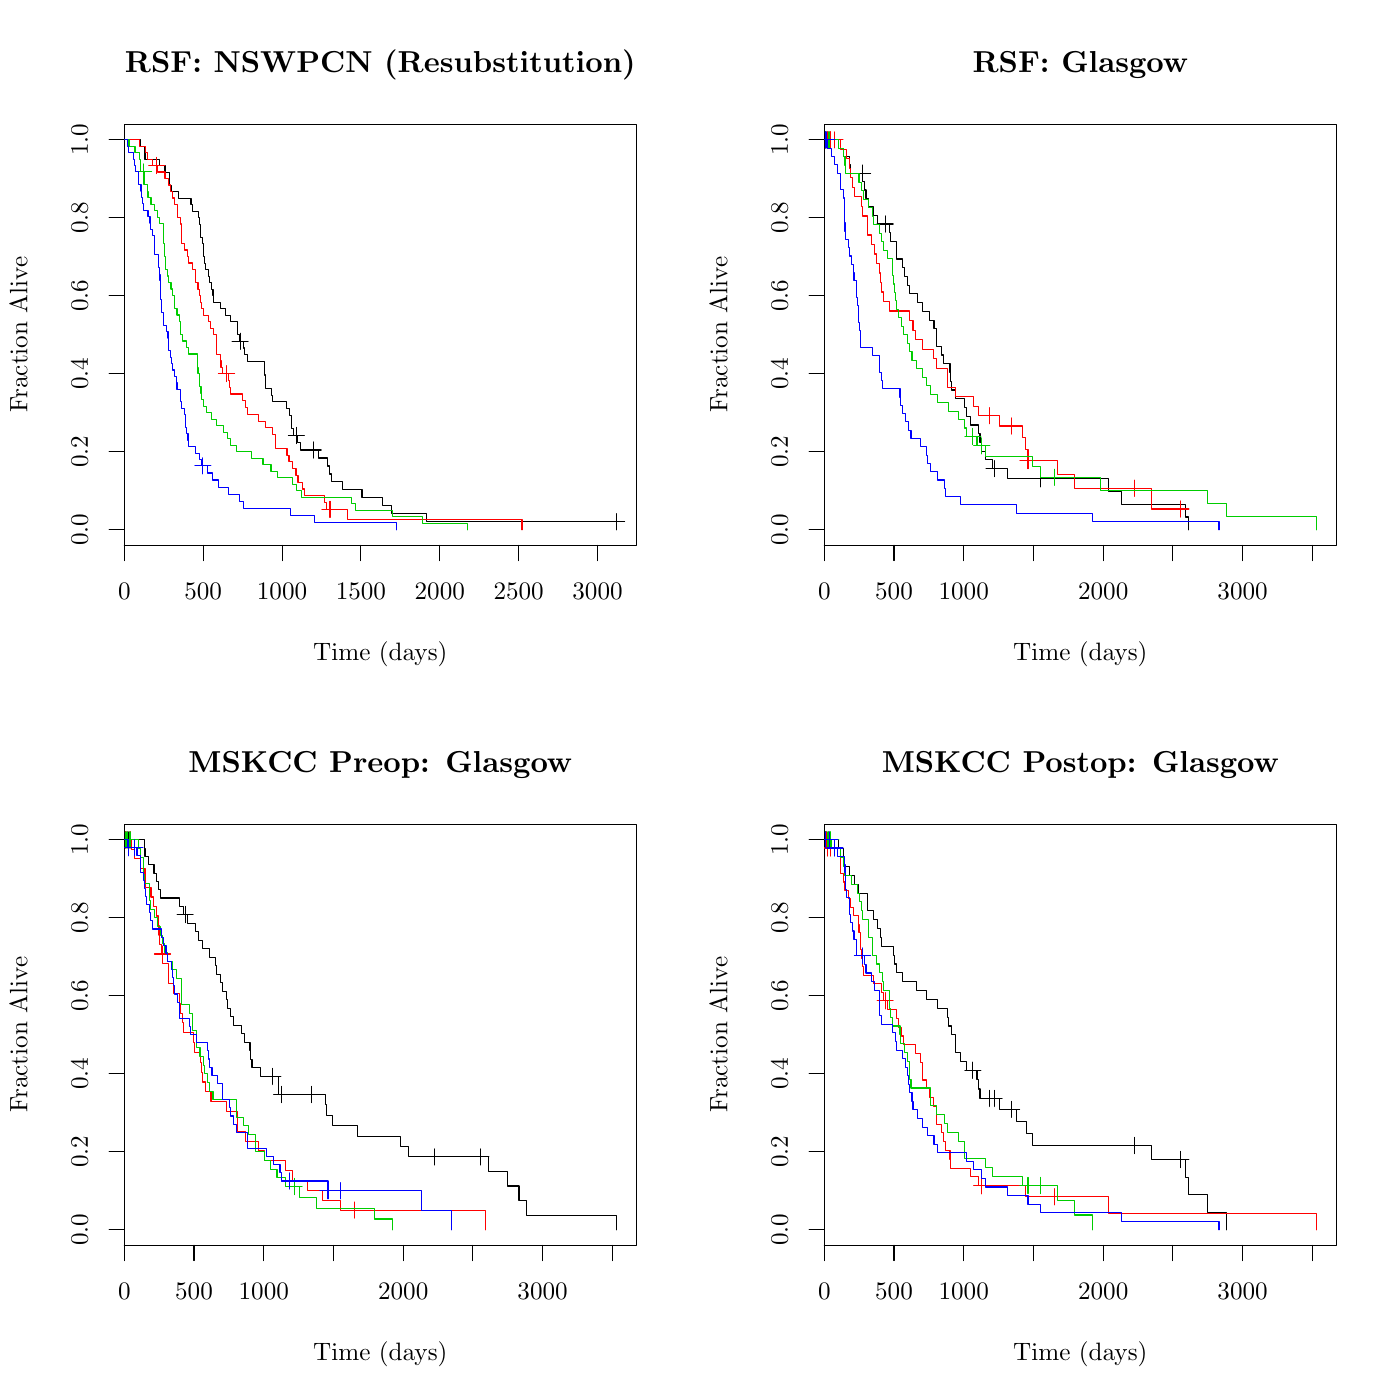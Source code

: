 % Created by tikzDevice version 0.8.1 on 2015-01-26 21:28:48
% !TEX encoding = UTF-8 Unicode
\documentclass[11pt]{memoir}
\nonstopmode

\usepackage{tikz}

\usepackage[active,tightpage,psfixbb]{preview}

\PreviewEnvironment{pgfpicture}

\setlength\PreviewBorder{0pt}

\usepackage{amsmath}
\newcommand{\SweaveOpts}[1]{}  % do not interfere with LaTeX
\newcommand{\SweaveInput}[1]{} % because they are not real TeX commands
\newcommand{\Sexpr}[1]{}       % will only be parsed by R


\usepackage{geometry}
\usepackage{amsmath}
\usepackage{lscape}
\geometry{verbose,tmargin=2.5cm,bmargin=2.5cm,lmargin=2.5cm,rmargin=2.5cm}


\begin{document}

\begin{tikzpicture}[x=1pt,y=1pt]
\definecolor{fillColor}{RGB}{255,255,255}
\path[use as bounding box,fill=fillColor,fill opacity=0.00] (0,0) rectangle (505.89,505.89);
\begin{scope}
\path[clip] (  0.00,  0.00) rectangle (505.89,505.89);
\definecolor{drawColor}{RGB}{0,0,0}

\path[draw=drawColor,line width= 0.4pt,line join=round,line cap=round] ( 44.92,308.82) -- (215.92,308.82);

\path[draw=drawColor,line width= 0.4pt,line join=round,line cap=round] ( 44.92,308.82) -- ( 44.92,303.34);

\path[draw=drawColor,line width= 0.4pt,line join=round,line cap=round] ( 73.42,308.82) -- ( 73.42,303.34);

\path[draw=drawColor,line width= 0.4pt,line join=round,line cap=round] (101.92,308.82) -- (101.92,303.34);

\path[draw=drawColor,line width= 0.4pt,line join=round,line cap=round] (130.42,308.82) -- (130.42,303.34);

\path[draw=drawColor,line width= 0.4pt,line join=round,line cap=round] (158.92,308.82) -- (158.92,303.34);

\path[draw=drawColor,line width= 0.4pt,line join=round,line cap=round] (187.42,308.82) -- (187.42,303.34);

\path[draw=drawColor,line width= 0.4pt,line join=round,line cap=round] (215.92,308.82) -- (215.92,303.34);

\node[text=drawColor,anchor=base,inner sep=0pt, outer sep=0pt, scale=  0.83] at ( 44.92,289.10) {0};

\node[text=drawColor,anchor=base,inner sep=0pt, outer sep=0pt, scale=  0.83] at ( 73.42,289.10) {500};

\node[text=drawColor,anchor=base,inner sep=0pt, outer sep=0pt, scale=  0.83] at (101.92,289.10) {1000};

\node[text=drawColor,anchor=base,inner sep=0pt, outer sep=0pt, scale=  0.83] at (130.42,289.10) {1500};

\node[text=drawColor,anchor=base,inner sep=0pt, outer sep=0pt, scale=  0.83] at (158.92,289.10) {2000};

\node[text=drawColor,anchor=base,inner sep=0pt, outer sep=0pt, scale=  0.83] at (187.42,289.10) {2500};

\node[text=drawColor,anchor=base,inner sep=0pt, outer sep=0pt, scale=  0.83] at (215.92,289.10) {3000};

\path[draw=drawColor,line width= 0.4pt,line join=round,line cap=round] ( 44.92,314.46) -- ( 44.92,455.34);

\path[draw=drawColor,line width= 0.4pt,line join=round,line cap=round] ( 44.92,314.46) -- ( 39.44,314.46);

\path[draw=drawColor,line width= 0.4pt,line join=round,line cap=round] ( 44.92,342.63) -- ( 39.44,342.63);

\path[draw=drawColor,line width= 0.4pt,line join=round,line cap=round] ( 44.92,370.81) -- ( 39.44,370.81);

\path[draw=drawColor,line width= 0.4pt,line join=round,line cap=round] ( 44.92,398.98) -- ( 39.44,398.98);

\path[draw=drawColor,line width= 0.4pt,line join=round,line cap=round] ( 44.92,427.16) -- ( 39.44,427.16);

\path[draw=drawColor,line width= 0.4pt,line join=round,line cap=round] ( 44.92,455.34) -- ( 39.44,455.34);

\node[text=drawColor,rotate= 90.00,anchor=base,inner sep=0pt, outer sep=0pt, scale=  0.83] at ( 31.77,314.46) {0.0};

\node[text=drawColor,rotate= 90.00,anchor=base,inner sep=0pt, outer sep=0pt, scale=  0.83] at ( 31.77,342.63) {0.2};

\node[text=drawColor,rotate= 90.00,anchor=base,inner sep=0pt, outer sep=0pt, scale=  0.83] at ( 31.77,370.81) {0.4};

\node[text=drawColor,rotate= 90.00,anchor=base,inner sep=0pt, outer sep=0pt, scale=  0.83] at ( 31.77,398.98) {0.6};

\node[text=drawColor,rotate= 90.00,anchor=base,inner sep=0pt, outer sep=0pt, scale=  0.83] at ( 31.77,427.16) {0.8};

\node[text=drawColor,rotate= 90.00,anchor=base,inner sep=0pt, outer sep=0pt, scale=  0.83] at ( 31.77,455.34) {1.0};

\path[draw=drawColor,line width= 0.4pt,line join=round,line cap=round] ( 44.92,308.82) --
	(229.94,308.82) --
	(229.94,460.97) --
	( 44.92,460.97) --
	( 44.92,308.82);
\end{scope}
\begin{scope}
\path[clip] (  0.00,252.94) rectangle (252.94,505.89);
\definecolor{drawColor}{RGB}{0,0,0}

\node[text=drawColor,anchor=base,inner sep=0pt, outer sep=0pt, scale=  1.00] at (137.43,479.67) {\bfseries RSF: NSWPCN (Resubstitution)};

\node[text=drawColor,anchor=base,inner sep=0pt, outer sep=0pt, scale=  0.83] at (137.43,267.19) {Time (days)};

\node[text=drawColor,rotate= 90.00,anchor=base,inner sep=0pt, outer sep=0pt, scale=  0.83] at (  9.86,384.90) {Fraction Alive};
\end{scope}
\begin{scope}
\path[clip] ( 44.92,308.82) rectangle (229.94,460.97);
\definecolor{drawColor}{RGB}{0,0,0}

\path[draw=drawColor,line width= 0.4pt,line join=round,line cap=round] ( 44.92,455.34) --
	( 50.79,455.34) --
	( 50.79,452.99) --
	( 52.22,452.99) --
	( 52.22,450.64) --
	( 52.39,450.64) --
	( 52.39,448.29) --
	( 57.52,448.29) --
	( 57.52,445.94) --
	( 59.63,445.94) --
	( 59.63,443.60) --
	( 61.17,443.60) --
	( 61.17,441.25) --
	( 61.22,441.25) --
	( 61.22,438.90) --
	( 62.13,438.90) --
	( 62.13,436.55) --
	( 64.59,436.55) --
	( 64.59,434.20) --
	( 69.03,434.20) --
	( 69.03,431.86) --
	( 69.72,431.86) --
	( 69.72,429.51) --
	( 71.65,429.51) --
	( 71.65,427.16) --
	( 72.17,427.16) --
	( 72.17,424.81) --
	( 72.34,424.81) --
	( 72.34,422.46) --
	( 72.57,422.46) --
	( 72.57,420.12) --
	( 73.14,420.12) --
	( 73.14,417.77) --
	( 73.48,417.77) --
	( 73.48,415.42) --
	( 73.59,415.42) --
	( 73.59,413.07) --
	( 73.76,413.07) --
	( 73.76,410.72) --
	( 74.22,410.72) --
	( 74.22,408.38) --
	( 75.30,408.38) --
	( 75.30,406.03) --
	( 75.81,406.03) --
	( 75.81,403.68) --
	( 76.44,403.68) --
	( 76.44,401.33) --
	( 76.95,401.33) --
	( 76.95,398.98) --
	( 77.01,398.98) --
	( 77.01,396.64) --
	( 79.63,396.64) --
	( 79.63,394.29) --
	( 81.57,394.29) --
	( 81.57,391.94) --
	( 83.17,391.94) --
	( 83.17,389.59) --
	( 85.85,389.59) --
	( 85.85,387.24) --
	( 85.90,387.24) --
	( 85.90,384.90) --
	( 86.59,384.90) --
	( 86.59,382.55) --
	( 87.96,382.55) --
	( 87.96,380.12) --
	( 88.41,380.12) --
	( 88.41,377.68) --
	( 89.32,377.68) --
	( 89.32,375.25) --
	( 95.54,375.25) --
	( 95.54,372.82) --
	( 95.71,372.82) --
	( 95.71,370.39) --
	( 95.88,370.39) --
	( 95.88,367.96) --
	( 95.99,367.96) --
	( 95.99,365.52) --
	( 98.10,365.52) --
	( 98.10,363.09) --
	( 98.44,363.09) --
	( 98.44,360.66) --
	(103.63,360.66) --
	(103.63,358.23) --
	(104.77,358.23) --
	(104.77,355.80) --
	(105.40,355.80) --
	(105.40,350.93) --
	(106.03,350.93) --
	(106.03,348.50) --
	(107.39,348.50) --
	(107.39,345.88) --
	(108.59,345.88) --
	(108.59,343.26) --
	(115.09,343.26) --
	(115.09,340.38) --
	(118.22,340.38) --
	(118.22,337.50) --
	(119.14,337.50) --
	(119.14,334.62) --
	(119.82,334.62) --
	(119.82,331.74) --
	(123.92,331.74) --
	(123.92,328.86) --
	(130.82,328.86) --
	(130.82,325.98) --
	(138.23,325.98) --
	(138.23,323.10) --
	(141.31,323.10) --
	(141.31,320.22) --
	(154.08,320.22) --
	(154.08,317.34) --
	(222.82,317.34) --
	(222.82,317.34);

\path[draw=drawColor,line width= 0.4pt,line join=round,line cap=round] ( 83.85,382.55) -- ( 89.66,382.55);

\path[draw=drawColor,line width= 0.4pt,line join=round,line cap=round] ( 86.76,379.64) -- ( 86.76,385.45);

\path[draw=drawColor,line width= 0.4pt,line join=round,line cap=round] (104.20,348.50) -- (110.01,348.50);

\path[draw=drawColor,line width= 0.4pt,line join=round,line cap=round] (107.11,345.60) -- (107.11,351.41);

\path[draw=drawColor,line width= 0.4pt,line join=round,line cap=round] (110.25,343.26) -- (116.06,343.26);

\path[draw=drawColor,line width= 0.4pt,line join=round,line cap=round] (113.15,340.36) -- (113.15,346.17);

\path[draw=drawColor,line width= 0.4pt,line join=round,line cap=round] (219.92,317.34) -- (225.73,317.34);

\path[draw=drawColor,line width= 0.4pt,line join=round,line cap=round] (222.82,314.43) -- (222.82,320.24);
\definecolor{drawColor}{RGB}{255,0,0}

\path[draw=drawColor,line width= 0.4pt,line join=round,line cap=round] ( 44.92,455.34) --
	( 50.45,455.34) --
	( 50.45,453.03) --
	( 52.73,453.03) --
	( 52.73,450.72) --
	( 53.36,450.72) --
	( 53.36,448.41) --
	( 55.01,448.41) --
	( 55.01,446.10) --
	( 56.78,446.10) --
	( 56.78,443.75) --
	( 59.63,443.75) --
	( 59.63,441.40) --
	( 60.88,441.40) --
	( 60.88,439.05) --
	( 61.56,439.05) --
	( 61.56,436.69) --
	( 62.19,436.69) --
	( 62.19,434.34) --
	( 63.05,434.34) --
	( 63.05,431.99) --
	( 64.07,431.99) --
	( 64.07,429.64) --
	( 64.13,429.64) --
	( 64.13,427.29) --
	( 65.38,427.29) --
	( 65.38,424.94) --
	( 65.61,424.94) --
	( 65.61,420.24) --
	( 65.67,420.24) --
	( 65.67,417.89) --
	( 66.52,417.89) --
	( 66.52,415.54) --
	( 67.66,415.54) --
	( 67.66,413.19) --
	( 68.06,413.19) --
	( 68.06,410.84) --
	( 69.60,410.84) --
	( 69.60,408.49) --
	( 70.68,408.49) --
	( 70.68,406.13) --
	( 70.74,406.13) --
	( 70.74,403.78) --
	( 71.54,403.78) --
	( 71.54,401.43) --
	( 72.22,401.43) --
	( 72.22,399.08) --
	( 72.57,399.08) --
	( 72.57,396.73) --
	( 72.74,396.73) --
	( 72.74,394.38) --
	( 73.42,394.38) --
	( 73.42,392.03) --
	( 75.47,392.03) --
	( 75.47,389.68) --
	( 76.16,389.68) --
	( 76.16,387.33) --
	( 77.13,387.33) --
	( 77.13,384.98) --
	( 78.15,384.98) --
	( 78.15,382.63) --
	( 78.38,382.63) --
	( 78.38,377.93) --
	( 79.75,377.93) --
	( 79.75,375.58) --
	( 79.86,375.58) --
	( 79.86,373.22) --
	( 80.37,373.22) --
	( 80.37,370.87) --
	( 82.43,370.87) --
	( 82.43,368.42) --
	( 82.94,368.42) --
	( 82.94,365.97) --
	( 83.40,365.97) --
	( 83.40,363.51) --
	( 87.67,363.51) --
	( 87.67,361.06) --
	( 88.70,361.06) --
	( 88.70,358.61) --
	( 89.44,358.61) --
	( 89.44,356.16) --
	( 93.43,356.16) --
	( 93.43,353.70) --
	( 95.82,353.70) --
	( 95.82,351.25) --
	( 98.33,351.25) --
	( 98.33,348.80) --
	( 99.58,348.80) --
	( 99.58,346.34) --
	( 99.70,346.34) --
	( 99.70,343.89) --
	(103.69,343.89) --
	(103.69,341.44) --
	(104.43,341.44) --
	(104.43,338.99) --
	(105.85,338.99) --
	(105.85,336.53) --
	(106.94,336.53) --
	(106.94,334.08) --
	(107.68,334.08) --
	(107.68,331.63) --
	(109.45,331.63) --
	(109.45,329.17) --
	(110.02,329.17) --
	(110.02,326.72) --
	(117.37,326.72) --
	(117.37,324.27) --
	(117.82,324.27) --
	(117.82,321.81) --
	(125.41,321.81) --
	(125.41,318.14) --
	(188.62,318.14) --
	(188.62,314.46);

\path[draw=drawColor,line width= 0.4pt,line join=round,line cap=round] ( 53.76,446.10) -- ( 59.57,446.10);

\path[draw=drawColor,line width= 0.4pt,line join=round,line cap=round] ( 56.66,443.19) -- ( 56.66,449.00);

\path[draw=drawColor,line width= 0.4pt,line join=round,line cap=round] ( 78.95,370.87) -- ( 84.76,370.87);

\path[draw=drawColor,line width= 0.4pt,line join=round,line cap=round] ( 81.86,367.97) -- ( 81.86,373.78);

\path[draw=drawColor,line width= 0.4pt,line join=round,line cap=round] (116.34,321.81) -- (122.15,321.81);

\path[draw=drawColor,line width= 0.4pt,line join=round,line cap=round] (119.25,318.91) -- (119.25,324.72);
\definecolor{drawColor}{RGB}{0,205,0}

\path[draw=drawColor,line width= 0.4pt,line join=round,line cap=round] ( 44.92,455.34) --
	( 46.63,455.34) --
	( 46.63,453.03) --
	( 48.80,453.03) --
	( 48.80,450.72) --
	( 50.39,450.72) --
	( 50.39,448.41) --
	( 50.62,448.41) --
	( 50.62,443.79) --
	( 52.04,443.79) --
	( 52.04,439.08) --
	( 53.30,439.08) --
	( 53.30,436.73) --
	( 53.47,436.73) --
	( 53.47,434.38) --
	( 54.55,434.38) --
	( 54.55,432.03) --
	( 55.81,432.03) --
	( 55.81,429.68) --
	( 56.83,429.68) --
	( 56.83,427.33) --
	( 57.69,427.33) --
	( 57.69,424.98) --
	( 59.00,424.98) --
	( 59.00,422.62) --
	( 59.23,422.62) --
	( 59.23,417.92) --
	( 59.51,417.92) --
	( 59.51,413.22) --
	( 59.68,413.22) --
	( 59.68,410.87) --
	( 59.85,410.87) --
	( 59.85,408.52) --
	( 60.65,408.52) --
	( 60.65,406.16) --
	( 60.88,406.16) --
	( 60.88,403.81) --
	( 61.79,403.81) --
	( 61.79,401.46) --
	( 62.25,401.46) --
	( 62.25,399.11) --
	( 62.93,399.11) --
	( 62.93,396.76) --
	( 63.10,396.76) --
	( 63.10,394.41) --
	( 63.96,394.41) --
	( 63.96,392.05) --
	( 64.76,392.05) --
	( 64.76,389.70) --
	( 65.16,389.70) --
	( 65.16,387.35) --
	( 65.33,387.35) --
	( 65.33,385.00) --
	( 65.84,385.00) --
	( 65.84,382.65) --
	( 67.44,382.65) --
	( 67.44,380.30) --
	( 68.01,380.30) --
	( 68.01,377.95) --
	( 71.31,377.95) --
	( 71.31,375.59) --
	( 71.48,375.59) --
	( 71.48,373.24) --
	( 71.54,373.24) --
	( 71.54,370.89) --
	( 71.94,370.89) --
	( 71.94,368.54) --
	( 72.22,368.54) --
	( 72.22,366.19) --
	( 72.62,366.19) --
	( 72.62,363.84) --
	( 72.74,363.84) --
	( 72.74,361.49) --
	( 73.53,361.49) --
	( 73.53,359.13) --
	( 74.67,359.13) --
	( 74.67,356.78) --
	( 76.27,356.78) --
	( 76.27,354.43) --
	( 78.38,354.43) --
	( 78.38,352.08) --
	( 80.89,352.08) --
	( 80.89,349.73) --
	( 82.20,349.73) --
	( 82.20,347.38) --
	( 83.17,347.38) --
	( 83.17,345.03) --
	( 85.45,345.03) --
	( 85.45,342.67) --
	( 90.75,342.67) --
	( 90.75,340.32) --
	( 95.02,340.32) --
	( 95.02,337.97) --
	( 97.93,337.97) --
	( 97.93,335.62) --
	(100.33,335.62) --
	(100.33,333.27) --
	(105.85,333.27) --
	(105.85,330.92) --
	(107.22,330.92) --
	(107.22,328.56) --
	(108.93,328.56) --
	(108.93,326.21) --
	(127.17,326.21) --
	(127.17,323.86) --
	(128.37,323.86) --
	(128.37,321.51) --
	(141.71,321.51) --
	(141.71,319.16) --
	(152.77,319.16) --
	(152.77,316.81) --
	(169.01,316.81) --
	(169.01,314.46);

\path[draw=drawColor,line width= 0.4pt,line join=round,line cap=round] ( 48.97,443.79) -- ( 54.78,443.79);

\path[draw=drawColor,line width= 0.4pt,line join=round,line cap=round] ( 51.87,440.88) -- ( 51.87,446.69);
\definecolor{drawColor}{RGB}{0,0,255}

\path[draw=drawColor,line width= 0.4pt,line join=round,line cap=round] ( 44.92,455.34) --
	( 46.06,455.34) --
	( 46.06,453.03) --
	( 46.40,453.03) --
	( 46.40,450.72) --
	( 48.40,450.72) --
	( 48.40,448.41) --
	( 48.51,448.41) --
	( 48.51,446.10) --
	( 48.91,446.10) --
	( 48.91,443.79) --
	( 50.05,443.79) --
	( 50.05,441.48) --
	( 50.16,441.48) --
	( 50.16,439.17) --
	( 50.96,439.17) --
	( 50.96,436.86) --
	( 51.13,436.86) --
	( 51.13,434.55) --
	( 51.42,434.55) --
	( 51.42,432.24) --
	( 51.99,432.24) --
	( 51.99,429.93) --
	( 53.47,429.93) --
	( 53.47,427.62) --
	( 54.21,427.62) --
	( 54.21,425.31) --
	( 54.50,425.31) --
	( 54.50,423.00) --
	( 55.12,423.00) --
	( 55.12,420.69) --
	( 55.69,420.69) --
	( 55.69,413.76) --
	( 57.17,413.76) --
	( 57.17,411.45) --
	( 57.35,411.45) --
	( 57.35,409.15) --
	( 57.69,409.15) --
	( 57.69,406.84) --
	( 57.80,406.84) --
	( 57.80,404.53) --
	( 57.86,404.53) --
	( 57.86,402.22) --
	( 58.03,402.22) --
	( 58.03,399.91) --
	( 58.14,399.91) --
	( 58.14,397.60) --
	( 58.49,397.60) --
	( 58.49,392.98) --
	( 59.00,392.98) --
	( 59.00,390.67) --
	( 59.17,390.67) --
	( 59.17,388.36) --
	( 60.31,388.36) --
	( 60.31,386.05) --
	( 60.71,386.05) --
	( 60.71,383.74) --
	( 60.82,383.74) --
	( 60.82,381.43) --
	( 60.88,381.43) --
	( 60.88,379.12) --
	( 61.45,379.12) --
	( 61.45,376.81) --
	( 61.85,376.81) --
	( 61.85,374.50) --
	( 62.48,374.50) --
	( 62.48,372.19) --
	( 62.99,372.19) --
	( 62.99,369.88) --
	( 63.84,369.88) --
	( 63.84,367.57) --
	( 63.96,367.57) --
	( 63.96,365.26) --
	( 65.21,365.26) --
	( 65.21,362.96) --
	( 65.27,362.96) --
	( 65.27,360.65) --
	( 65.61,360.65) --
	( 65.61,358.34) --
	( 66.69,358.34) --
	( 66.69,356.03) --
	( 67.15,356.03) --
	( 67.15,351.41) --
	( 67.49,351.41) --
	( 67.49,349.10) --
	( 67.95,349.10) --
	( 67.95,346.79) --
	( 68.01,346.79) --
	( 68.01,344.48) --
	( 70.51,344.48) --
	( 70.51,342.17) --
	( 72.00,342.17) --
	( 72.00,339.86) --
	( 72.91,339.86) --
	( 72.91,337.55) --
	( 74.90,337.55) --
	( 74.90,334.98) --
	( 76.78,334.98) --
	( 76.78,332.42) --
	( 79.06,332.42) --
	( 79.06,329.85) --
	( 82.54,329.85) --
	( 82.54,327.29) --
	( 86.47,327.29) --
	( 86.47,324.72) --
	( 88.07,324.72) --
	( 88.07,322.15) --
	(104.94,322.15) --
	(104.94,319.59) --
	(113.66,319.59) --
	(113.66,317.02) --
	(143.13,317.02) --
	(143.13,314.46);

\path[draw=drawColor,line width= 0.4pt,line join=round,line cap=round] ( 70.40,337.55) -- ( 76.21,337.55);

\path[draw=drawColor,line width= 0.4pt,line join=round,line cap=round] ( 73.31,334.65) -- ( 73.31,340.46);
\end{scope}
\begin{scope}
\path[clip] (  0.00,  0.00) rectangle (505.89,505.89);
\definecolor{drawColor}{RGB}{0,0,0}

\path[draw=drawColor,line width= 0.4pt,line join=round,line cap=round] (297.86,308.82) -- (474.22,308.82);

\path[draw=drawColor,line width= 0.4pt,line join=round,line cap=round] (297.86,308.82) -- (297.86,303.34);

\path[draw=drawColor,line width= 0.4pt,line join=round,line cap=round] (323.06,308.82) -- (323.06,303.34);

\path[draw=drawColor,line width= 0.4pt,line join=round,line cap=round] (348.25,308.82) -- (348.25,303.34);

\path[draw=drawColor,line width= 0.4pt,line join=round,line cap=round] (373.44,308.82) -- (373.44,303.34);

\path[draw=drawColor,line width= 0.4pt,line join=round,line cap=round] (398.64,308.82) -- (398.64,303.34);

\path[draw=drawColor,line width= 0.4pt,line join=round,line cap=round] (423.83,308.82) -- (423.83,303.34);

\path[draw=drawColor,line width= 0.4pt,line join=round,line cap=round] (449.02,308.82) -- (449.02,303.34);

\path[draw=drawColor,line width= 0.4pt,line join=round,line cap=round] (474.22,308.82) -- (474.22,303.34);

\node[text=drawColor,anchor=base,inner sep=0pt, outer sep=0pt, scale=  0.83] at (297.86,289.10) {0};

\node[text=drawColor,anchor=base,inner sep=0pt, outer sep=0pt, scale=  0.83] at (323.06,289.10) {500};

\node[text=drawColor,anchor=base,inner sep=0pt, outer sep=0pt, scale=  0.83] at (348.25,289.10) {1000};

\node[text=drawColor,anchor=base,inner sep=0pt, outer sep=0pt, scale=  0.83] at (398.64,289.10) {2000};

\node[text=drawColor,anchor=base,inner sep=0pt, outer sep=0pt, scale=  0.83] at (449.02,289.10) {3000};

\path[draw=drawColor,line width= 0.4pt,line join=round,line cap=round] (297.86,314.46) -- (297.86,455.34);

\path[draw=drawColor,line width= 0.4pt,line join=round,line cap=round] (297.86,314.46) -- (292.39,314.46);

\path[draw=drawColor,line width= 0.4pt,line join=round,line cap=round] (297.86,342.63) -- (292.39,342.63);

\path[draw=drawColor,line width= 0.4pt,line join=round,line cap=round] (297.86,370.81) -- (292.39,370.81);

\path[draw=drawColor,line width= 0.4pt,line join=round,line cap=round] (297.86,398.98) -- (292.39,398.98);

\path[draw=drawColor,line width= 0.4pt,line join=round,line cap=round] (297.86,427.16) -- (292.39,427.16);

\path[draw=drawColor,line width= 0.4pt,line join=round,line cap=round] (297.86,455.34) -- (292.39,455.34);

\node[text=drawColor,rotate= 90.00,anchor=base,inner sep=0pt, outer sep=0pt, scale=  0.83] at (284.72,314.46) {0.0};

\node[text=drawColor,rotate= 90.00,anchor=base,inner sep=0pt, outer sep=0pt, scale=  0.83] at (284.72,342.63) {0.2};

\node[text=drawColor,rotate= 90.00,anchor=base,inner sep=0pt, outer sep=0pt, scale=  0.83] at (284.72,370.81) {0.4};

\node[text=drawColor,rotate= 90.00,anchor=base,inner sep=0pt, outer sep=0pt, scale=  0.83] at (284.72,398.98) {0.6};

\node[text=drawColor,rotate= 90.00,anchor=base,inner sep=0pt, outer sep=0pt, scale=  0.83] at (284.72,427.16) {0.8};

\node[text=drawColor,rotate= 90.00,anchor=base,inner sep=0pt, outer sep=0pt, scale=  0.83] at (284.72,455.34) {1.0};

\path[draw=drawColor,line width= 0.4pt,line join=round,line cap=round] (297.86,308.82) --
	(482.88,308.82) --
	(482.88,460.97) --
	(297.86,460.97) --
	(297.86,308.82);
\end{scope}
\begin{scope}
\path[clip] (252.94,252.94) rectangle (505.89,505.89);
\definecolor{drawColor}{RGB}{0,0,0}

\node[text=drawColor,anchor=base,inner sep=0pt, outer sep=0pt, scale=  1.00] at (390.37,479.67) {\bfseries RSF: Glasgow};

\node[text=drawColor,anchor=base,inner sep=0pt, outer sep=0pt, scale=  0.83] at (390.37,267.19) {Time (days)};

\node[text=drawColor,rotate= 90.00,anchor=base,inner sep=0pt, outer sep=0pt, scale=  0.83] at (262.81,384.90) {Fraction Alive};
\end{scope}
\begin{scope}
\path[clip] (297.86,308.82) rectangle (482.88,460.97);
\definecolor{drawColor}{RGB}{0,0,0}

\path[draw=drawColor,line width= 0.4pt,line join=round,line cap=round] (297.86,455.34) --
	(303.85,455.34) --
	(303.85,452.34) --
	(304.72,452.34) --
	(304.72,449.34) --
	(306.81,449.34) --
	(306.81,446.34) --
	(307.48,446.34) --
	(307.48,443.35) --
	(311.71,443.35) --
	(311.71,440.28) --
	(312.28,440.28) --
	(312.28,437.21) --
	(312.94,437.21) --
	(312.94,434.14) --
	(313.81,434.14) --
	(313.81,431.07) --
	(315.65,431.07) --
	(315.65,428.00) --
	(316.99,428.00) --
	(316.99,424.93) --
	(321.48,424.93) --
	(321.48,421.78) --
	(321.74,421.78) --
	(321.74,418.62) --
	(323.86,418.62) --
	(323.86,415.46) --
	(324.04,415.46) --
	(324.04,412.31) --
	(326.08,412.31) --
	(326.08,409.15) --
	(326.90,409.15) --
	(326.90,405.99) --
	(327.77,405.99) --
	(327.77,402.84) --
	(328.54,402.84) --
	(328.54,399.68) --
	(331.60,399.68) --
	(331.60,396.52) --
	(333.25,396.52) --
	(333.25,393.37) --
	(335.75,393.37) --
	(335.75,390.21) --
	(337.48,390.21) --
	(337.48,387.05) --
	(338.35,387.05) --
	(338.35,383.90) --
	(338.51,383.90) --
	(338.51,380.74) --
	(340.09,380.74) --
	(340.09,377.59) --
	(341.01,377.59) --
	(341.01,374.43) --
	(343.26,374.43) --
	(343.26,371.27) --
	(343.37,371.27) --
	(343.37,368.12) --
	(343.98,368.12) --
	(343.98,364.96) --
	(345.41,364.96) --
	(345.41,361.80) --
	(348.63,361.80) --
	(348.63,358.65) --
	(349.09,358.65) --
	(349.09,355.49) --
	(350.58,355.49) --
	(350.58,352.33) --
	(353.54,352.33) --
	(353.54,349.18) --
	(354.10,349.18) --
	(354.10,346.02) --
	(354.61,346.02) --
	(354.61,342.86) --
	(356.14,342.86) --
	(356.14,339.71) --
	(358.60,339.71) --
	(358.60,336.55) --
	(363.92,336.55) --
	(363.92,332.87) --
	(400.62,332.87) --
	(400.62,328.27) --
	(405.22,328.27) --
	(405.22,323.66) --
	(428.22,323.66) --
	(428.22,319.06) --
	(429.45,319.06) --
	(429.45,314.46);

\path[draw=drawColor,line width= 0.4pt,line join=round,line cap=round] (295.53,455.34) -- (301.34,455.34);

\path[draw=drawColor,line width= 0.4pt,line join=round,line cap=round] (298.43,452.43) -- (298.43,458.24);

\path[draw=drawColor,line width= 0.4pt,line join=round,line cap=round] (296.23,455.34) -- (302.04,455.34);

\path[draw=drawColor,line width= 0.4pt,line join=round,line cap=round] (299.14,452.43) -- (299.14,458.24);

\path[draw=drawColor,line width= 0.4pt,line join=round,line cap=round] (308.76,443.35) -- (314.57,443.35);

\path[draw=drawColor,line width= 0.4pt,line join=round,line cap=round] (311.67,440.44) -- (311.67,446.25);

\path[draw=drawColor,line width= 0.4pt,line join=round,line cap=round] (316.94,424.93) -- (322.75,424.93);

\path[draw=drawColor,line width= 0.4pt,line join=round,line cap=round] (319.84,422.03) -- (319.84,427.84);

\path[draw=drawColor,line width= 0.4pt,line join=round,line cap=round] (356.30,336.55) -- (362.12,336.55);

\path[draw=drawColor,line width= 0.4pt,line join=round,line cap=round] (359.21,333.65) -- (359.21,339.46);

\path[draw=drawColor,line width= 0.4pt,line join=round,line cap=round] (373.17,332.87) -- (378.99,332.87);

\path[draw=drawColor,line width= 0.4pt,line join=round,line cap=round] (376.08,329.96) -- (376.08,335.77);
\definecolor{drawColor}{RGB}{255,0,0}

\path[draw=drawColor,line width= 0.4pt,line join=round,line cap=round] (297.86,455.34) --
	(303.74,455.34) --
	(303.74,451.90) --
	(305.99,451.90) --
	(305.99,448.46) --
	(307.07,448.46) --
	(307.07,445.03) --
	(307.22,445.03) --
	(307.22,441.59) --
	(308.09,441.59) --
	(308.09,438.15) --
	(308.75,438.15) --
	(308.75,434.72) --
	(311.36,434.72) --
	(311.36,431.28) --
	(311.67,431.28) --
	(311.67,427.85) --
	(313.40,427.85) --
	(313.40,424.41) --
	(313.62,424.41) --
	(313.62,420.97) --
	(314.84,420.97) --
	(314.84,417.54) --
	(316.11,417.54) --
	(316.11,414.10) --
	(316.77,414.10) --
	(316.77,410.67) --
	(317.80,410.67) --
	(317.80,407.23) --
	(318.26,407.23) --
	(318.26,403.79) --
	(318.57,403.79) --
	(318.57,400.36) --
	(319.34,400.36) --
	(319.34,396.92) --
	(321.44,396.92) --
	(321.44,393.49) --
	(328.64,393.49) --
	(328.64,390.05) --
	(329.92,390.05) --
	(329.92,386.61) --
	(330.88,386.61) --
	(330.88,383.18) --
	(333.29,383.18) --
	(333.29,379.74) --
	(337.23,379.74) --
	(337.23,376.31) --
	(338.25,376.31) --
	(338.25,372.87) --
	(342.39,372.87) --
	(342.39,369.43) --
	(342.49,369.43) --
	(342.49,366.00) --
	(345.36,366.00) --
	(345.36,362.56) --
	(351.70,362.56) --
	(351.70,359.12) --
	(353.43,359.12) --
	(353.43,355.69) --
	(361.10,355.69) --
	(361.10,351.94) --
	(369.44,351.94) --
	(369.44,347.78) --
	(370.60,347.78) --
	(370.60,343.61) --
	(371.48,343.61) --
	(371.48,339.45) --
	(382.06,339.45) --
	(382.06,334.45) --
	(388.35,334.45) --
	(388.35,329.45) --
	(415.95,329.45) --
	(415.95,321.95) --
	(426.69,321.95) --
	(426.69,321.95);

\path[draw=drawColor,line width= 0.4pt,line join=round,line cap=round] (295.37,455.34) -- (301.18,455.34);

\path[draw=drawColor,line width= 0.4pt,line join=round,line cap=round] (298.28,452.43) -- (298.28,458.24);

\path[draw=drawColor,line width= 0.4pt,line join=round,line cap=round] (295.68,455.34) -- (301.49,455.34);

\path[draw=drawColor,line width= 0.4pt,line join=round,line cap=round] (298.59,452.43) -- (298.59,458.24);

\path[draw=drawColor,line width= 0.4pt,line join=round,line cap=round] (296.23,455.34) -- (302.04,455.34);

\path[draw=drawColor,line width= 0.4pt,line join=round,line cap=round] (299.14,452.43) -- (299.14,458.24);

\path[draw=drawColor,line width= 0.4pt,line join=round,line cap=round] (296.45,455.34) -- (302.26,455.34);

\path[draw=drawColor,line width= 0.4pt,line join=round,line cap=round] (299.35,452.43) -- (299.35,458.24);

\path[draw=drawColor,line width= 0.4pt,line join=round,line cap=round] (297.00,455.34) -- (302.81,455.34);

\path[draw=drawColor,line width= 0.4pt,line join=round,line cap=round] (299.90,452.43) -- (299.90,458.24);

\path[draw=drawColor,line width= 0.4pt,line join=round,line cap=round] (297.15,455.34) -- (302.96,455.34);

\path[draw=drawColor,line width= 0.4pt,line join=round,line cap=round] (300.06,452.43) -- (300.06,458.24);

\path[draw=drawColor,line width= 0.4pt,line join=round,line cap=round] (297.26,455.34) -- (303.07,455.34);

\path[draw=drawColor,line width= 0.4pt,line join=round,line cap=round] (300.17,452.43) -- (300.17,458.24);

\path[draw=drawColor,line width= 0.4pt,line join=round,line cap=round] (298.79,455.34) -- (304.60,455.34);

\path[draw=drawColor,line width= 0.4pt,line join=round,line cap=round] (301.70,452.43) -- (301.70,458.24);

\path[draw=drawColor,line width= 0.4pt,line join=round,line cap=round] (354.77,355.69) -- (360.58,355.69);

\path[draw=drawColor,line width= 0.4pt,line join=round,line cap=round] (357.68,352.78) -- (357.68,358.59);

\path[draw=drawColor,line width= 0.4pt,line join=round,line cap=round] (362.59,351.94) -- (368.40,351.94);

\path[draw=drawColor,line width= 0.4pt,line join=round,line cap=round] (365.50,349.04) -- (365.50,354.85);

\path[draw=drawColor,line width= 0.4pt,line join=round,line cap=round] (368.57,339.45) -- (374.38,339.45);

\path[draw=drawColor,line width= 0.4pt,line join=round,line cap=round] (371.48,336.54) -- (371.48,342.35);

\path[draw=drawColor,line width= 0.4pt,line join=round,line cap=round] (406.91,329.45) -- (412.73,329.45);

\path[draw=drawColor,line width= 0.4pt,line join=round,line cap=round] (409.82,326.54) -- (409.82,332.35);

\path[draw=drawColor,line width= 0.4pt,line join=round,line cap=round] (423.78,321.95) -- (429.60,321.95);

\path[draw=drawColor,line width= 0.4pt,line join=round,line cap=round] (426.69,319.05) -- (426.69,324.86);
\definecolor{drawColor}{RGB}{0,205,0}

\path[draw=drawColor,line width= 0.4pt,line join=round,line cap=round] (297.86,455.34) --
	(303.08,455.34) --
	(303.08,452.27) --
	(304.87,452.27) --
	(304.87,449.21) --
	(305.33,449.21) --
	(305.33,446.15) --
	(305.53,446.15) --
	(305.53,443.08) --
	(310.39,443.08) --
	(310.39,440.02) --
	(311.31,440.02) --
	(311.31,436.96) --
	(312.13,436.96) --
	(312.13,433.90) --
	(313.97,433.90) --
	(313.97,430.83) --
	(315.19,430.83) --
	(315.19,427.77) --
	(315.50,427.77) --
	(315.50,424.71) --
	(317.96,424.71) --
	(317.96,421.65) --
	(318.68,421.65) --
	(318.68,418.58) --
	(319.23,418.58) --
	(319.23,415.52) --
	(320.56,415.52) --
	(320.56,412.46) --
	(322.40,412.46) --
	(322.40,409.40) --
	(322.66,409.40) --
	(322.66,406.33) --
	(322.91,406.33) --
	(322.91,403.27) --
	(323.12,403.27) --
	(323.12,400.21) --
	(323.58,400.21) --
	(323.58,397.15) --
	(323.94,397.15) --
	(323.94,394.08) --
	(324.81,394.08) --
	(324.81,391.02) --
	(325.73,391.02) --
	(325.73,387.96) --
	(326.34,387.96) --
	(326.34,384.90) --
	(327.97,384.90) --
	(327.97,381.83) --
	(328.54,381.83) --
	(328.54,378.77) --
	(329.56,378.77) --
	(329.56,375.71) --
	(331.30,375.71) --
	(331.30,372.65) --
	(333.40,372.65) --
	(333.40,369.58) --
	(334.67,369.58) --
	(334.67,366.52) --
	(336.21,366.52) --
	(336.21,363.46) --
	(338.81,363.46) --
	(338.81,360.39) --
	(342.75,360.39) --
	(342.75,357.33) --
	(346.22,357.33) --
	(346.22,354.27) --
	(348.47,354.27) --
	(348.47,351.21) --
	(349.20,351.21) --
	(349.20,348.14) --
	(353.03,348.14) --
	(353.03,344.78) --
	(356.14,344.78) --
	(356.14,340.99) --
	(373.01,340.99) --
	(373.01,337.20) --
	(376.08,337.20) --
	(376.08,333.41) --
	(397.55,333.41) --
	(397.55,328.67) --
	(436.40,328.67) --
	(436.40,323.93) --
	(443.21,323.93) --
	(443.21,319.19) --
	(475.77,319.19) --
	(475.77,314.46);

\path[draw=drawColor,line width= 0.4pt,line join=round,line cap=round] (295.42,455.34) -- (301.23,455.34);

\path[draw=drawColor,line width= 0.4pt,line join=round,line cap=round] (298.32,452.43) -- (298.32,458.24);

\path[draw=drawColor,line width= 0.4pt,line join=round,line cap=round] (296.49,455.34) -- (302.30,455.34);

\path[draw=drawColor,line width= 0.4pt,line join=round,line cap=round] (299.40,452.43) -- (299.40,458.24);

\path[draw=drawColor,line width= 0.4pt,line join=round,line cap=round] (296.91,455.34) -- (302.72,455.34);

\path[draw=drawColor,line width= 0.4pt,line join=round,line cap=round] (299.81,452.43) -- (299.81,458.24);

\path[draw=drawColor,line width= 0.4pt,line join=round,line cap=round] (348.64,348.14) -- (354.45,348.14);

\path[draw=drawColor,line width= 0.4pt,line join=round,line cap=round] (351.54,345.24) -- (351.54,351.05);

\path[draw=drawColor,line width= 0.4pt,line join=round,line cap=round] (351.86,344.78) -- (357.67,344.78);

\path[draw=drawColor,line width= 0.4pt,line join=round,line cap=round] (354.76,341.87) -- (354.76,347.68);

\path[draw=drawColor,line width= 0.4pt,line join=round,line cap=round] (378.08,333.41) -- (383.89,333.41);

\path[draw=drawColor,line width= 0.4pt,line join=round,line cap=round] (380.99,330.50) -- (380.99,336.31);
\definecolor{drawColor}{RGB}{0,0,255}

\path[draw=drawColor,line width= 0.4pt,line join=round,line cap=round] (297.86,455.34) --
	(299.09,455.34) --
	(299.09,452.34) --
	(300.36,452.34) --
	(300.36,449.34) --
	(301.70,449.34) --
	(301.70,446.34) --
	(302.47,446.34) --
	(302.47,443.35) --
	(303.59,443.35) --
	(303.59,440.35) --
	(303.85,440.35) --
	(303.85,437.35) --
	(304.72,437.35) --
	(304.72,434.35) --
	(305.03,434.35) --
	(305.03,431.36) --
	(305.12,431.36) --
	(305.12,428.36) --
	(305.27,428.36) --
	(305.27,425.36) --
	(305.33,425.36) --
	(305.33,422.36) --
	(305.53,422.36) --
	(305.53,419.37) --
	(306.71,419.37) --
	(306.71,416.37) --
	(306.87,416.37) --
	(306.87,413.37) --
	(307.53,413.37) --
	(307.53,410.37) --
	(308.49,410.37) --
	(308.49,407.38) --
	(308.60,407.38) --
	(308.60,404.38) --
	(309.61,404.38) --
	(309.61,401.38) --
	(309.63,401.38) --
	(309.63,398.38) --
	(309.72,398.38) --
	(309.72,395.39) --
	(310.13,395.39) --
	(310.13,389.39) --
	(310.64,389.39) --
	(310.64,386.39) --
	(310.79,386.39) --
	(310.79,383.40) --
	(310.85,383.40) --
	(310.85,380.40) --
	(315.24,380.40) --
	(315.24,377.40) --
	(317.76,377.40) --
	(317.76,374.40) --
	(317.85,374.40) --
	(317.85,371.41) --
	(318.46,371.41) --
	(318.46,368.41) --
	(318.88,368.41) --
	(318.88,365.41) --
	(325.21,365.41) --
	(325.21,362.41) --
	(325.52,362.41) --
	(325.52,359.42) --
	(326.24,359.42) --
	(326.24,356.42) --
	(327.16,356.42) --
	(327.16,353.42) --
	(328.23,353.42) --
	(328.23,350.42) --
	(329.20,350.42) --
	(329.20,347.43) --
	(332.52,347.43) --
	(332.52,344.43) --
	(334.67,344.43) --
	(334.67,341.43) --
	(335.24,341.43) --
	(335.24,338.44) --
	(336.21,338.44) --
	(336.21,335.44) --
	(338.66,335.44) --
	(338.66,332.44) --
	(341.31,332.44) --
	(341.31,329.44) --
	(341.62,329.44) --
	(341.62,326.45) --
	(346.94,326.45) --
	(346.94,323.45) --
	(367.45,323.45) --
	(367.45,320.45) --
	(394.68,320.45) --
	(394.68,317.45) --
	(440.49,317.45) --
	(440.49,314.46);

\path[draw=drawColor,line width= 0.4pt,line join=round,line cap=round] (295.42,455.34) -- (301.23,455.34);

\path[draw=drawColor,line width= 0.4pt,line join=round,line cap=round] (298.32,452.43) -- (298.32,458.24);

\path[draw=drawColor,line width= 0.4pt,line join=round,line cap=round] (295.47,455.34) -- (301.28,455.34);

\path[draw=drawColor,line width= 0.4pt,line join=round,line cap=round] (298.37,452.43) -- (298.37,458.24);

\path[draw=drawColor,line width= 0.4pt,line join=round,line cap=round] (295.83,455.34) -- (301.64,455.34);

\path[draw=drawColor,line width= 0.4pt,line join=round,line cap=round] (298.74,452.43) -- (298.74,458.24);
\end{scope}
\begin{scope}
\path[clip] (  0.00,  0.00) rectangle (505.89,505.89);
\definecolor{drawColor}{RGB}{0,0,0}

\path[draw=drawColor,line width= 0.4pt,line join=round,line cap=round] ( 44.92, 55.88) -- (221.27, 55.88);

\path[draw=drawColor,line width= 0.4pt,line join=round,line cap=round] ( 44.92, 55.88) -- ( 44.92, 50.40);

\path[draw=drawColor,line width= 0.4pt,line join=round,line cap=round] ( 70.11, 55.88) -- ( 70.11, 50.40);

\path[draw=drawColor,line width= 0.4pt,line join=round,line cap=round] ( 95.31, 55.88) -- ( 95.31, 50.40);

\path[draw=drawColor,line width= 0.4pt,line join=round,line cap=round] (120.50, 55.88) -- (120.50, 50.40);

\path[draw=drawColor,line width= 0.4pt,line join=round,line cap=round] (145.69, 55.88) -- (145.69, 50.40);

\path[draw=drawColor,line width= 0.4pt,line join=round,line cap=round] (170.89, 55.88) -- (170.89, 50.40);

\path[draw=drawColor,line width= 0.4pt,line join=round,line cap=round] (196.08, 55.88) -- (196.08, 50.40);

\path[draw=drawColor,line width= 0.4pt,line join=round,line cap=round] (221.27, 55.88) -- (221.27, 50.40);

\node[text=drawColor,anchor=base,inner sep=0pt, outer sep=0pt, scale=  0.83] at ( 44.92, 36.15) {0};

\node[text=drawColor,anchor=base,inner sep=0pt, outer sep=0pt, scale=  0.83] at ( 70.11, 36.15) {500};

\node[text=drawColor,anchor=base,inner sep=0pt, outer sep=0pt, scale=  0.83] at ( 95.31, 36.15) {1000};

\node[text=drawColor,anchor=base,inner sep=0pt, outer sep=0pt, scale=  0.83] at (145.69, 36.15) {2000};

\node[text=drawColor,anchor=base,inner sep=0pt, outer sep=0pt, scale=  0.83] at (196.08, 36.15) {3000};

\path[draw=drawColor,line width= 0.4pt,line join=round,line cap=round] ( 44.92, 61.51) -- ( 44.92,202.39);

\path[draw=drawColor,line width= 0.4pt,line join=round,line cap=round] ( 44.92, 61.51) -- ( 39.44, 61.51);

\path[draw=drawColor,line width= 0.4pt,line join=round,line cap=round] ( 44.92, 89.69) -- ( 39.44, 89.69);

\path[draw=drawColor,line width= 0.4pt,line join=round,line cap=round] ( 44.92,117.86) -- ( 39.44,117.86);

\path[draw=drawColor,line width= 0.4pt,line join=round,line cap=round] ( 44.92,146.04) -- ( 39.44,146.04);

\path[draw=drawColor,line width= 0.4pt,line join=round,line cap=round] ( 44.92,174.21) -- ( 39.44,174.21);

\path[draw=drawColor,line width= 0.4pt,line join=round,line cap=round] ( 44.92,202.39) -- ( 39.44,202.39);

\node[text=drawColor,rotate= 90.00,anchor=base,inner sep=0pt, outer sep=0pt, scale=  0.83] at ( 31.77, 61.51) {0.0};

\node[text=drawColor,rotate= 90.00,anchor=base,inner sep=0pt, outer sep=0pt, scale=  0.83] at ( 31.77, 89.69) {0.2};

\node[text=drawColor,rotate= 90.00,anchor=base,inner sep=0pt, outer sep=0pt, scale=  0.83] at ( 31.77,117.86) {0.4};

\node[text=drawColor,rotate= 90.00,anchor=base,inner sep=0pt, outer sep=0pt, scale=  0.83] at ( 31.77,146.04) {0.6};

\node[text=drawColor,rotate= 90.00,anchor=base,inner sep=0pt, outer sep=0pt, scale=  0.83] at ( 31.77,174.21) {0.8};

\node[text=drawColor,rotate= 90.00,anchor=base,inner sep=0pt, outer sep=0pt, scale=  0.83] at ( 31.77,202.39) {1.0};

\path[draw=drawColor,line width= 0.4pt,line join=round,line cap=round] ( 44.92, 55.88) --
	(229.94, 55.88) --
	(229.94,208.03) --
	( 44.92,208.03) --
	( 44.92, 55.88);
\end{scope}
\begin{scope}
\path[clip] (  0.00,  0.00) rectangle (252.94,252.94);
\definecolor{drawColor}{RGB}{0,0,0}

\node[text=drawColor,anchor=base,inner sep=0pt, outer sep=0pt, scale=  1.00] at (137.43,226.72) {\bfseries MSKCC Preop: Glasgow};

\node[text=drawColor,anchor=base,inner sep=0pt, outer sep=0pt, scale=  0.83] at (137.43, 14.24) {Time (days)};

\node[text=drawColor,rotate= 90.00,anchor=base,inner sep=0pt, outer sep=0pt, scale=  0.83] at (  9.86,131.95) {Fraction Alive};
\end{scope}
\begin{scope}
\path[clip] ( 44.92, 55.88) rectangle (229.94,208.03);
\definecolor{drawColor}{RGB}{0,0,0}

\path[draw=drawColor,line width= 0.4pt,line join=round,line cap=round] ( 44.92,202.39) --
	( 52.08,202.39) --
	( 52.08,199.39) --
	( 52.39,199.39) --
	( 52.39,196.40) --
	( 53.77,196.40) --
	( 53.77,193.40) --
	( 55.66,193.40) --
	( 55.66,190.40) --
	( 56.68,190.40) --
	( 56.68,187.40) --
	( 57.19,187.40) --
	( 57.19,184.41) --
	( 57.85,184.41) --
	( 57.85,181.41) --
	( 64.81,181.41) --
	( 64.81,178.41) --
	( 66.28,178.41) --
	( 66.28,175.41) --
	( 67.62,175.41) --
	( 67.62,172.33) --
	( 70.64,172.33) --
	( 70.64,169.26) --
	( 71.87,169.26) --
	( 71.87,166.18) --
	( 73.14,166.18) --
	( 73.14,163.10) --
	( 75.59,163.10) --
	( 75.59,160.02) --
	( 77.94,160.02) --
	( 77.94,156.94) --
	( 78.35,156.94) --
	( 78.35,153.86) --
	( 79.58,153.86) --
	( 79.58,150.79) --
	( 80.45,150.79) --
	( 80.45,147.71) --
	( 81.73,147.71) --
	( 81.73,144.63) --
	( 82.29,144.63) --
	( 82.29,141.55) --
	( 83.26,141.55) --
	( 83.26,138.47) --
	( 84.29,138.47) --
	( 84.29,135.39) --
	( 87.14,135.39) --
	( 87.14,132.32) --
	( 88.37,132.32) --
	( 88.37,129.24) --
	( 90.32,129.24) --
	( 90.32,126.16) --
	( 90.42,126.16) --
	( 90.42,123.08) --
	( 91.04,123.08) --
	( 91.04,120.00) --
	( 94.00,120.00) --
	( 94.00,116.92) --
	(100.48,116.92) --
	(100.48,113.66) --
	(100.59,113.66) --
	(100.59,110.40) --
	(117.66,110.40) --
	(117.66,106.64) --
	(118.12,106.64) --
	(118.12,102.88) --
	(120.07,102.88) --
	(120.07, 99.12) --
	(129.12, 99.12) --
	(129.12, 95.36) --
	(144.61, 95.36) --
	(144.61, 91.60) --
	(147.67, 91.60) --
	(147.67, 87.84) --
	(176.51, 87.84) --
	(176.51, 82.57) --
	(183.45, 82.57) --
	(183.45, 77.31) --
	(187.55, 77.31) --
	(187.55, 72.04) --
	(190.26, 72.04) --
	(190.26, 66.78) --
	(222.82, 66.78) --
	(222.82, 61.51);

\path[draw=drawColor,line width= 0.4pt,line join=round,line cap=round] ( 43.29,202.39) -- ( 49.10,202.39);

\path[draw=drawColor,line width= 0.4pt,line join=round,line cap=round] ( 46.19,199.49) -- ( 46.19,205.30);

\path[draw=drawColor,line width= 0.4pt,line join=round,line cap=round] ( 43.55,202.39) -- ( 49.36,202.39);

\path[draw=drawColor,line width= 0.4pt,line join=round,line cap=round] ( 46.45,199.49) -- ( 46.45,205.30);

\path[draw=drawColor,line width= 0.4pt,line join=round,line cap=round] ( 63.99,175.41) -- ( 69.80,175.41);

\path[draw=drawColor,line width= 0.4pt,line join=round,line cap=round] ( 66.90,172.51) -- ( 66.90,178.32);

\path[draw=drawColor,line width= 0.4pt,line join=round,line cap=round] ( 95.69,116.92) -- (101.50,116.92);

\path[draw=drawColor,line width= 0.4pt,line join=round,line cap=round] ( 98.60,114.02) -- ( 98.60,119.83);

\path[draw=drawColor,line width= 0.4pt,line join=round,line cap=round] ( 98.91,110.40) -- (104.72,110.40);

\path[draw=drawColor,line width= 0.4pt,line join=round,line cap=round] (101.82,107.50) -- (101.82,113.31);

\path[draw=drawColor,line width= 0.4pt,line join=round,line cap=round] (109.65,110.40) -- (115.46,110.40);

\path[draw=drawColor,line width= 0.4pt,line join=round,line cap=round] (112.55,107.50) -- (112.55,113.31);

\path[draw=drawColor,line width= 0.4pt,line join=round,line cap=round] (153.97, 87.84) -- (159.78, 87.84);

\path[draw=drawColor,line width= 0.4pt,line join=round,line cap=round] (156.87, 84.93) -- (156.87, 90.74);

\path[draw=drawColor,line width= 0.4pt,line join=round,line cap=round] (170.84, 87.84) -- (176.65, 87.84);

\path[draw=drawColor,line width= 0.4pt,line join=round,line cap=round] (173.74, 84.93) -- (173.74, 90.74);
\definecolor{drawColor}{RGB}{255,0,0}

\path[draw=drawColor,line width= 0.4pt,line join=round,line cap=round] ( 44.92,202.39) --
	( 47.42,202.39) --
	( 47.42,198.95) --
	( 48.75,198.95) --
	( 48.75,195.52) --
	( 50.64,195.52) --
	( 50.64,192.08) --
	( 52.39,192.08) --
	( 52.39,188.65) --
	( 52.59,188.65) --
	( 52.59,185.21) --
	( 54.58,185.21) --
	( 54.58,181.77) --
	( 55.55,181.77) --
	( 55.55,178.34) --
	( 56.67,178.34) --
	( 56.67,174.90) --
	( 57.19,174.90) --
	( 57.19,171.47) --
	( 57.45,171.47) --
	( 57.45,168.03) --
	( 57.69,168.03) --
	( 57.69,164.59) --
	( 58.37,164.59) --
	( 58.37,161.16) --
	( 58.77,161.16) --
	( 58.77,157.60) --
	( 60.87,157.60) --
	( 60.87,154.04) --
	( 61.02,154.04) --
	( 61.02,150.48) --
	( 62.56,150.48) --
	( 62.56,146.92) --
	( 64.90,146.92) --
	( 64.90,143.36) --
	( 65.32,143.36) --
	( 65.32,139.80) --
	( 65.93,139.80) --
	( 65.93,136.25) --
	( 66.39,136.25) --
	( 66.39,132.69) --
	( 69.96,132.69) --
	( 69.96,129.13) --
	( 70.18,129.13) --
	( 70.18,125.57) --
	( 72.57,125.57) --
	( 72.57,122.01) --
	( 72.79,122.01) --
	( 72.79,118.45) --
	( 73.29,118.45) --
	( 73.29,114.89) --
	( 74.21,114.89) --
	( 74.21,111.33) --
	( 76.25,111.33) --
	( 76.25,107.78) --
	( 81.73,107.78) --
	( 81.73,104.22) --
	( 85.71,104.22) --
	( 85.71,100.66) --
	( 85.87,100.66) --
	( 85.87, 97.10) --
	( 88.67, 97.10) --
	( 88.67, 93.54) --
	( 93.28, 93.54) --
	( 93.28, 89.98) --
	( 95.53, 89.98) --
	( 95.53, 86.42) --
	(103.20, 86.42) --
	(103.20, 82.86) --
	(105.65, 82.86) --
	(105.65, 79.30) --
	(110.97, 79.30) --
	(110.97, 75.75) --
	(116.49, 75.75) --
	(116.49, 72.19) --
	(123.14, 72.19) --
	(123.14, 68.63) --
	(175.28, 68.63) --
	(175.28, 61.51);

\path[draw=drawColor,line width= 0.4pt,line join=round,line cap=round] ( 42.43,202.39) -- ( 48.24,202.39);

\path[draw=drawColor,line width= 0.4pt,line join=round,line cap=round] ( 45.33,199.49) -- ( 45.33,205.30);

\path[draw=drawColor,line width= 0.4pt,line join=round,line cap=round] ( 42.47,202.39) -- ( 48.28,202.39);

\path[draw=drawColor,line width= 0.4pt,line join=round,line cap=round] ( 45.38,199.49) -- ( 45.38,205.30);

\path[draw=drawColor,line width= 0.4pt,line join=round,line cap=round] ( 42.52,202.39) -- ( 48.33,202.39);

\path[draw=drawColor,line width= 0.4pt,line join=round,line cap=round] ( 45.43,199.49) -- ( 45.43,205.30);

\path[draw=drawColor,line width= 0.4pt,line join=round,line cap=round] ( 42.58,202.39) -- ( 48.39,202.39);

\path[draw=drawColor,line width= 0.4pt,line join=round,line cap=round] ( 45.49,199.49) -- ( 45.49,205.30);

\path[draw=drawColor,line width= 0.4pt,line join=round,line cap=round] ( 42.89,202.39) -- ( 48.70,202.39);

\path[draw=drawColor,line width= 0.4pt,line join=round,line cap=round] ( 45.79,199.49) -- ( 45.79,205.30);

\path[draw=drawColor,line width= 0.4pt,line join=round,line cap=round] ( 43.96,202.39) -- ( 49.77,202.39);

\path[draw=drawColor,line width= 0.4pt,line join=round,line cap=round] ( 46.87,199.49) -- ( 46.87,205.30);

\path[draw=drawColor,line width= 0.4pt,line join=round,line cap=round] ( 44.21,202.39) -- ( 50.02,202.39);

\path[draw=drawColor,line width= 0.4pt,line join=round,line cap=round] ( 47.11,199.49) -- ( 47.11,205.30);

\path[draw=drawColor,line width= 0.4pt,line join=round,line cap=round] ( 44.31,202.39) -- ( 50.13,202.39);

\path[draw=drawColor,line width= 0.4pt,line join=round,line cap=round] ( 47.22,199.49) -- ( 47.22,205.30);

\path[draw=drawColor,line width= 0.4pt,line join=round,line cap=round] ( 55.82,161.16) -- ( 61.63,161.16);

\path[draw=drawColor,line width= 0.4pt,line join=round,line cap=round] ( 58.72,158.25) -- ( 58.72,164.06);

\path[draw=drawColor,line width= 0.4pt,line join=round,line cap=round] (125.14, 68.63) -- (130.95, 68.63);

\path[draw=drawColor,line width= 0.4pt,line join=round,line cap=round] (128.04, 65.72) -- (128.04, 71.53);
\definecolor{drawColor}{RGB}{0,205,0}

\path[draw=drawColor,line width= 0.4pt,line join=round,line cap=round] ( 44.92,202.39) --
	( 50.13,202.39) --
	( 50.13,199.26) --
	( 50.90,199.26) --
	( 50.90,196.13) --
	( 51.77,196.13) --
	( 51.77,189.87) --
	( 52.33,189.87) --
	( 52.33,186.74) --
	( 53.86,186.74) --
	( 53.86,183.61) --
	( 54.12,183.61) --
	( 54.12,180.48) --
	( 54.27,180.48) --
	( 54.27,177.34) --
	( 55.81,177.34) --
	( 55.81,174.21) --
	( 56.77,174.21) --
	( 56.77,171.08) --
	( 57.91,171.08) --
	( 57.91,167.95) --
	( 58.72,167.95) --
	( 58.72,164.82) --
	( 59.34,164.82) --
	( 59.34,161.69) --
	( 60.46,161.69) --
	( 60.46,158.56) --
	( 62.30,158.56) --
	( 62.30,155.43) --
	( 63.83,155.43) --
	( 63.83,152.30) --
	( 65.52,152.30) --
	( 65.52,149.17) --
	( 65.62,149.17) --
	( 65.62,146.04) --
	( 65.73,146.04) --
	( 65.73,142.91) --
	( 68.49,142.91) --
	( 68.49,139.78) --
	( 69.46,139.78) --
	( 69.46,136.65) --
	( 69.72,136.65) --
	( 69.72,133.52) --
	( 70.99,133.52) --
	( 70.99,130.39) --
	( 71.10,130.39) --
	( 71.10,127.25) --
	( 72.26,127.25) --
	( 72.26,124.12) --
	( 73.40,124.12) --
	( 73.40,120.99) --
	( 73.95,120.99) --
	( 73.95,117.86) --
	( 74.83,117.86) --
	( 74.83,114.73) --
	( 75.59,114.73) --
	( 75.59,111.60) --
	( 76.97,111.60) --
	( 76.97,108.47) --
	( 85.41,108.47) --
	( 85.41,105.34) --
	( 85.56,105.34) --
	( 85.56,102.21) --
	( 88.06,102.21) --
	( 88.06, 99.08) --
	( 89.81, 99.08) --
	( 89.81, 95.95) --
	( 92.42, 95.95) --
	( 92.42, 92.82) --
	( 92.46, 92.82) --
	( 92.46, 89.69) --
	( 95.68, 89.69) --
	( 95.68, 86.56) --
	( 97.63, 86.56) --
	( 97.63, 83.43) --
	(100.08, 83.43) --
	(100.08, 80.29) --
	(103.20, 80.29) --
	(103.20, 77.16) --
	(108.15, 77.16) --
	(108.15, 73.25) --
	(114.50, 73.25) --
	(114.50, 69.34) --
	(135.40, 69.34) --
	(135.40, 65.42) --
	(141.74, 65.42) --
	(141.74, 61.51);

\path[draw=drawColor,line width= 0.4pt,line join=round,line cap=round] ( 42.47,202.39) -- ( 48.28,202.39);

\path[draw=drawColor,line width= 0.4pt,line join=round,line cap=round] ( 45.38,199.49) -- ( 45.38,205.30);

\path[draw=drawColor,line width= 0.4pt,line join=round,line cap=round] ( 42.74,202.39) -- ( 48.55,202.39);

\path[draw=drawColor,line width= 0.4pt,line join=round,line cap=round] ( 45.64,199.49) -- ( 45.64,205.30);

\path[draw=drawColor,line width= 0.4pt,line join=round,line cap=round] ( 43.29,202.39) -- ( 49.10,202.39);

\path[draw=drawColor,line width= 0.4pt,line join=round,line cap=round] ( 46.19,199.49) -- ( 46.19,205.30);

\path[draw=drawColor,line width= 0.4pt,line join=round,line cap=round] ( 44.05,202.39) -- ( 49.86,202.39);

\path[draw=drawColor,line width= 0.4pt,line join=round,line cap=round] ( 46.96,199.49) -- ( 46.96,205.30);

\path[draw=drawColor,line width= 0.4pt,line join=round,line cap=round] (103.36, 77.16) -- (109.17, 77.16);

\path[draw=drawColor,line width= 0.4pt,line join=round,line cap=round] (106.27, 74.26) -- (106.27, 80.07);
\definecolor{drawColor}{RGB}{0,0,255}

\path[draw=drawColor,line width= 0.4pt,line join=round,line cap=round] ( 44.92,202.39) --
	( 46.15,202.39) --
	( 46.15,199.57) --
	( 49.52,199.57) --
	( 49.52,196.64) --
	( 50.79,196.64) --
	( 50.79,193.70) --
	( 50.90,193.70) --
	( 50.90,190.76) --
	( 51.93,190.76) --
	( 51.93,187.82) --
	( 52.17,187.82) --
	( 52.17,184.89) --
	( 52.59,184.89) --
	( 52.59,181.95) --
	( 53.05,181.95) --
	( 53.05,179.01) --
	( 53.92,179.01) --
	( 53.92,176.07) --
	( 54.54,176.07) --
	( 54.54,173.14) --
	( 55.15,173.14) --
	( 55.15,170.20) --
	( 58.42,170.20) --
	( 58.42,167.26) --
	( 59.18,167.26) --
	( 59.18,164.32) --
	( 60.00,164.32) --
	( 60.00,161.39) --
	( 60.67,161.39) --
	( 60.67,158.45) --
	( 61.90,158.45) --
	( 61.90,155.51) --
	( 62.25,155.51) --
	( 62.25,152.57) --
	( 62.71,152.57) --
	( 62.71,149.64) --
	( 63.17,149.64) --
	( 63.17,146.70) --
	( 64.04,146.70) --
	( 64.04,143.76) --
	( 64.86,143.76) --
	( 64.86,140.82) --
	( 65.01,140.82) --
	( 65.01,137.89) --
	( 68.54,137.89) --
	( 68.54,134.95) --
	( 68.80,134.95) --
	( 68.80,132.01) --
	( 70.91,132.01) --
	( 70.91,129.07) --
	( 75.02,129.07) --
	( 75.02,126.14) --
	( 75.29,126.14) --
	( 75.29,123.20) --
	( 75.70,123.20) --
	( 75.70,120.26) --
	( 76.62,120.26) --
	( 76.62,117.32) --
	( 78.66,117.32) --
	( 78.66,114.39) --
	( 80.30,114.39) --
	( 80.30,111.45) --
	( 80.35,111.45) --
	( 80.35,108.51) --
	( 82.80,108.51) --
	( 82.80,105.57) --
	( 83.26,105.57) --
	( 83.26,102.64) --
	( 84.53,102.64) --
	( 84.53, 99.70) --
	( 85.30, 99.70) --
	( 85.30, 96.76) --
	( 89.44, 96.76) --
	( 89.44, 93.82) --
	( 89.55, 93.82) --
	( 89.55, 90.89) --
	( 96.14, 90.89) --
	( 96.14, 87.95) --
	( 98.75, 87.95) --
	( 98.75, 85.01) --
	(101.16, 85.01) --
	(101.16, 82.07) --
	(101.66, 82.07) --
	(101.66, 79.14) --
	(118.53, 79.14) --
	(118.53, 75.61) --
	(152.27, 75.61) --
	(152.27, 68.56) --
	(163.01, 68.56) --
	(163.01, 61.51);

\path[draw=drawColor,line width= 0.4pt,line join=round,line cap=round] ( 43.50,199.57) -- ( 49.31,199.57);

\path[draw=drawColor,line width= 0.4pt,line join=round,line cap=round] ( 46.41,196.67) -- ( 46.41,202.48);

\path[draw=drawColor,line width= 0.4pt,line join=round,line cap=round] ( 45.85,199.57) -- ( 51.66,199.57);

\path[draw=drawColor,line width= 0.4pt,line join=round,line cap=round] ( 48.75,196.67) -- ( 48.75,202.48);

\path[draw=drawColor,line width= 0.4pt,line join=round,line cap=round] (101.83, 79.14) -- (107.64, 79.14);

\path[draw=drawColor,line width= 0.4pt,line join=round,line cap=round] (104.73, 76.23) -- (104.73, 82.04);

\path[draw=drawColor,line width= 0.4pt,line join=round,line cap=round] (115.63, 75.61) -- (121.44, 75.61);

\path[draw=drawColor,line width= 0.4pt,line join=round,line cap=round] (118.53, 72.71) -- (118.53, 78.52);

\path[draw=drawColor,line width= 0.4pt,line join=round,line cap=round] (120.23, 75.61) -- (126.04, 75.61);

\path[draw=drawColor,line width= 0.4pt,line join=round,line cap=round] (123.14, 72.71) -- (123.14, 78.52);
\end{scope}
\begin{scope}
\path[clip] (  0.00,  0.00) rectangle (505.89,505.89);
\definecolor{drawColor}{RGB}{0,0,0}

\path[draw=drawColor,line width= 0.4pt,line join=round,line cap=round] (297.86, 55.88) -- (474.22, 55.88);

\path[draw=drawColor,line width= 0.4pt,line join=round,line cap=round] (297.86, 55.88) -- (297.86, 50.40);

\path[draw=drawColor,line width= 0.4pt,line join=round,line cap=round] (323.06, 55.88) -- (323.06, 50.40);

\path[draw=drawColor,line width= 0.4pt,line join=round,line cap=round] (348.25, 55.88) -- (348.25, 50.40);

\path[draw=drawColor,line width= 0.4pt,line join=round,line cap=round] (373.44, 55.88) -- (373.44, 50.40);

\path[draw=drawColor,line width= 0.4pt,line join=round,line cap=round] (398.64, 55.88) -- (398.64, 50.40);

\path[draw=drawColor,line width= 0.4pt,line join=round,line cap=round] (423.83, 55.88) -- (423.83, 50.40);

\path[draw=drawColor,line width= 0.4pt,line join=round,line cap=round] (449.02, 55.88) -- (449.02, 50.40);

\path[draw=drawColor,line width= 0.4pt,line join=round,line cap=round] (474.22, 55.88) -- (474.22, 50.40);

\node[text=drawColor,anchor=base,inner sep=0pt, outer sep=0pt, scale=  0.83] at (297.86, 36.15) {0};

\node[text=drawColor,anchor=base,inner sep=0pt, outer sep=0pt, scale=  0.83] at (323.06, 36.15) {500};

\node[text=drawColor,anchor=base,inner sep=0pt, outer sep=0pt, scale=  0.83] at (348.25, 36.15) {1000};

\node[text=drawColor,anchor=base,inner sep=0pt, outer sep=0pt, scale=  0.83] at (398.64, 36.15) {2000};

\node[text=drawColor,anchor=base,inner sep=0pt, outer sep=0pt, scale=  0.83] at (449.02, 36.15) {3000};

\path[draw=drawColor,line width= 0.4pt,line join=round,line cap=round] (297.86, 61.51) -- (297.86,202.39);

\path[draw=drawColor,line width= 0.4pt,line join=round,line cap=round] (297.86, 61.51) -- (292.39, 61.51);

\path[draw=drawColor,line width= 0.4pt,line join=round,line cap=round] (297.86, 89.69) -- (292.39, 89.69);

\path[draw=drawColor,line width= 0.4pt,line join=round,line cap=round] (297.86,117.86) -- (292.39,117.86);

\path[draw=drawColor,line width= 0.4pt,line join=round,line cap=round] (297.86,146.04) -- (292.39,146.04);

\path[draw=drawColor,line width= 0.4pt,line join=round,line cap=round] (297.86,174.21) -- (292.39,174.21);

\path[draw=drawColor,line width= 0.4pt,line join=round,line cap=round] (297.86,202.39) -- (292.39,202.39);

\node[text=drawColor,rotate= 90.00,anchor=base,inner sep=0pt, outer sep=0pt, scale=  0.83] at (284.72, 61.51) {0.0};

\node[text=drawColor,rotate= 90.00,anchor=base,inner sep=0pt, outer sep=0pt, scale=  0.83] at (284.72, 89.69) {0.2};

\node[text=drawColor,rotate= 90.00,anchor=base,inner sep=0pt, outer sep=0pt, scale=  0.83] at (284.72,117.86) {0.4};

\node[text=drawColor,rotate= 90.00,anchor=base,inner sep=0pt, outer sep=0pt, scale=  0.83] at (284.72,146.04) {0.6};

\node[text=drawColor,rotate= 90.00,anchor=base,inner sep=0pt, outer sep=0pt, scale=  0.83] at (284.72,174.21) {0.8};

\node[text=drawColor,rotate= 90.00,anchor=base,inner sep=0pt, outer sep=0pt, scale=  0.83] at (284.72,202.39) {1.0};

\path[draw=drawColor,line width= 0.4pt,line join=round,line cap=round] (297.86, 55.88) --
	(482.88, 55.88) --
	(482.88,208.03) --
	(297.86,208.03) --
	(297.86, 55.88);
\end{scope}
\begin{scope}
\path[clip] (252.94,  0.00) rectangle (505.89,252.94);
\definecolor{drawColor}{RGB}{0,0,0}

\node[text=drawColor,anchor=base,inner sep=0pt, outer sep=0pt, scale=  1.00] at (390.37,226.72) {\bfseries MSKCC Postop: Glasgow};

\node[text=drawColor,anchor=base,inner sep=0pt, outer sep=0pt, scale=  0.83] at (390.37, 14.24) {Time (days)};

\node[text=drawColor,rotate= 90.00,anchor=base,inner sep=0pt, outer sep=0pt, scale=  0.83] at (262.81,131.95) {Fraction Alive};
\end{scope}
\begin{scope}
\path[clip] (297.86, 55.88) rectangle (482.88,208.03);
\definecolor{drawColor}{RGB}{0,0,0}

\path[draw=drawColor,line width= 0.4pt,line join=round,line cap=round] (297.86,202.39) --
	(303.08,202.39) --
	(303.08,199.19) --
	(304.72,199.19) --
	(304.72,195.99) --
	(305.03,195.99) --
	(305.03,192.78) --
	(307.07,192.78) --
	(307.07,189.58) --
	(308.75,189.58) --
	(308.75,186.38) --
	(310.13,186.38) --
	(310.13,183.18) --
	(313.40,183.18) --
	(313.40,179.98) --
	(313.62,179.98) --
	(313.62,176.78) --
	(315.50,176.78) --
	(315.50,173.57) --
	(316.99,173.57) --
	(316.99,170.37) --
	(318.26,170.37) --
	(318.26,167.17) --
	(318.57,167.17) --
	(318.57,163.97) --
	(322.91,163.97) --
	(322.91,160.77) --
	(323.12,160.77) --
	(323.12,157.56) --
	(323.94,157.56) --
	(323.94,154.36) --
	(326.08,154.36) --
	(326.08,151.16) --
	(331.30,151.16) --
	(331.30,147.96) --
	(334.67,147.96) --
	(334.67,144.76) --
	(338.81,144.76) --
	(338.81,141.56) --
	(342.39,141.56) --
	(342.39,138.35) --
	(342.75,138.35) --
	(342.75,135.15) --
	(343.98,135.15) --
	(343.98,131.95) --
	(345.36,131.95) --
	(345.36,128.75) --
	(345.41,128.75) --
	(345.41,125.55) --
	(346.94,125.55) --
	(346.94,122.35) --
	(349.20,122.35) --
	(349.20,119.14) --
	(353.03,119.14) --
	(353.03,115.75) --
	(353.43,115.75) --
	(353.43,112.36) --
	(354.10,112.36) --
	(354.10,108.97) --
	(361.10,108.97) --
	(361.10,105.02) --
	(367.45,105.02) --
	(367.45,100.67) --
	(371.07,100.67) --
	(371.07, 96.32) --
	(373.01, 96.32) --
	(373.01, 91.97) --
	(415.95, 91.97) --
	(415.95, 86.89) --
	(428.22, 86.89) --
	(428.22, 80.55) --
	(429.45, 80.55) --
	(429.45, 74.20) --
	(436.40, 74.20) --
	(436.40, 67.86) --
	(443.21, 67.86) --
	(443.21, 61.51);

\path[draw=drawColor,line width= 0.4pt,line join=round,line cap=round] (295.37,202.39) -- (301.18,202.39);

\path[draw=drawColor,line width= 0.4pt,line join=round,line cap=round] (298.28,199.49) -- (298.28,205.30);

\path[draw=drawColor,line width= 0.4pt,line join=round,line cap=round] (295.42,202.39) -- (301.23,202.39);

\path[draw=drawColor,line width= 0.4pt,line join=round,line cap=round] (298.32,199.49) -- (298.32,205.30);

\path[draw=drawColor,line width= 0.4pt,line join=round,line cap=round] (295.68,202.39) -- (301.49,202.39);

\path[draw=drawColor,line width= 0.4pt,line join=round,line cap=round] (298.59,199.49) -- (298.59,205.30);

\path[draw=drawColor,line width= 0.4pt,line join=round,line cap=round] (296.49,202.39) -- (302.30,202.39);

\path[draw=drawColor,line width= 0.4pt,line join=round,line cap=round] (299.40,199.49) -- (299.40,205.30);

\path[draw=drawColor,line width= 0.4pt,line join=round,line cap=round] (348.64,119.14) -- (354.45,119.14);

\path[draw=drawColor,line width= 0.4pt,line join=round,line cap=round] (351.54,116.24) -- (351.54,122.05);

\path[draw=drawColor,line width= 0.4pt,line join=round,line cap=round] (354.77,108.97) -- (360.58,108.97);

\path[draw=drawColor,line width= 0.4pt,line join=round,line cap=round] (357.68,106.07) -- (357.68,111.88);

\path[draw=drawColor,line width= 0.4pt,line join=round,line cap=round] (356.30,108.97) -- (362.12,108.97);

\path[draw=drawColor,line width= 0.4pt,line join=round,line cap=round] (359.21,106.07) -- (359.21,111.88);

\path[draw=drawColor,line width= 0.4pt,line join=round,line cap=round] (362.59,105.02) -- (368.40,105.02);

\path[draw=drawColor,line width= 0.4pt,line join=round,line cap=round] (365.50,102.11) -- (365.50,107.92);

\path[draw=drawColor,line width= 0.4pt,line join=round,line cap=round] (406.91, 91.97) -- (412.73, 91.97);

\path[draw=drawColor,line width= 0.4pt,line join=round,line cap=round] (409.82, 89.06) -- (409.82, 94.87);

\path[draw=drawColor,line width= 0.4pt,line join=round,line cap=round] (423.78, 86.89) -- (429.60, 86.89);

\path[draw=drawColor,line width= 0.4pt,line join=round,line cap=round] (426.69, 83.98) -- (426.69, 89.79);
\definecolor{drawColor}{RGB}{255,0,0}

\path[draw=drawColor,line width= 0.4pt,line join=round,line cap=round] (297.86,202.39) --
	(299.09,202.39) --
	(299.09,199.46) --
	(303.59,199.46) --
	(303.59,196.39) --
	(303.85,196.39) --
	(303.85,190.26) --
	(304.72,190.26) --
	(304.72,187.19) --
	(305.33,187.19) --
	(305.33,184.13) --
	(306.71,184.13) --
	(306.71,181.06) --
	(307.48,181.06) --
	(307.48,178.00) --
	(308.49,178.00) --
	(308.49,174.93) --
	(310.13,174.93) --
	(310.13,171.87) --
	(310.39,171.87) --
	(310.39,168.80) --
	(310.79,168.80) --
	(310.79,165.74) --
	(310.85,165.74) --
	(310.85,162.67) --
	(311.31,162.67) --
	(311.31,159.60) --
	(311.71,159.60) --
	(311.71,156.54) --
	(312.13,156.54) --
	(312.13,153.47) --
	(315.65,153.47) --
	(315.65,150.41) --
	(318.68,150.41) --
	(318.68,147.34) --
	(319.23,147.34) --
	(319.23,144.28) --
	(320.56,144.28) --
	(320.56,141.09) --
	(324.04,141.09) --
	(324.04,137.91) --
	(324.81,137.91) --
	(324.81,134.73) --
	(325.73,134.73) --
	(325.73,131.54) --
	(326.34,131.54) --
	(326.34,128.36) --
	(330.88,128.36) --
	(330.88,125.18) --
	(332.52,125.18) --
	(332.52,121.99) --
	(333.25,121.99) --
	(333.25,118.81) --
	(333.40,118.81) --
	(333.40,115.63) --
	(334.67,115.63) --
	(334.67,112.44) --
	(335.75,112.44) --
	(335.75,109.26) --
	(337.23,109.26) --
	(337.23,106.08) --
	(338.25,106.08) --
	(338.25,102.89) --
	(338.35,102.89) --
	(338.35, 99.71) --
	(340.09, 99.71) --
	(340.09, 96.53) --
	(341.01, 96.53) --
	(341.01, 93.34) --
	(341.62, 93.34) --
	(341.62, 90.16) --
	(343.26, 90.16) --
	(343.26, 86.98) --
	(343.37, 86.98) --
	(343.37, 83.79) --
	(350.58, 83.79) --
	(350.58, 80.61) --
	(353.54, 80.61) --
	(353.54, 77.43) --
	(370.60, 77.43) --
	(370.60, 73.45) --
	(400.62, 73.45) --
	(400.62, 67.48) --
	(475.77, 67.48) --
	(475.77, 61.51);

\path[draw=drawColor,line width= 0.4pt,line join=round,line cap=round] (295.83,202.39) -- (301.64,202.39);

\path[draw=drawColor,line width= 0.4pt,line join=round,line cap=round] (298.74,199.49) -- (298.74,205.30);

\path[draw=drawColor,line width= 0.4pt,line join=round,line cap=round] (296.23,199.46) -- (302.04,199.46);

\path[draw=drawColor,line width= 0.4pt,line join=round,line cap=round] (299.14,196.55) -- (299.14,202.36);

\path[draw=drawColor,line width= 0.4pt,line join=round,line cap=round] (297.15,199.46) -- (302.96,199.46);

\path[draw=drawColor,line width= 0.4pt,line join=round,line cap=round] (300.06,196.55) -- (300.06,202.36);

\path[draw=drawColor,line width= 0.4pt,line join=round,line cap=round] (316.94,144.28) -- (322.75,144.28);

\path[draw=drawColor,line width= 0.4pt,line join=round,line cap=round] (319.84,141.37) -- (319.84,147.18);

\path[draw=drawColor,line width= 0.4pt,line join=round,line cap=round] (351.86, 77.43) -- (357.67, 77.43);

\path[draw=drawColor,line width= 0.4pt,line join=round,line cap=round] (354.76, 74.52) -- (354.76, 80.33);

\path[draw=drawColor,line width= 0.4pt,line join=round,line cap=round] (378.08, 73.45) -- (383.89, 73.45);

\path[draw=drawColor,line width= 0.4pt,line join=round,line cap=round] (380.99, 70.54) -- (380.99, 76.35);
\definecolor{drawColor}{RGB}{0,205,0}

\path[draw=drawColor,line width= 0.4pt,line join=round,line cap=round] (297.86,202.39) --
	(300.36,202.39) --
	(300.36,199.19) --
	(303.74,199.19) --
	(303.74,195.99) --
	(304.87,195.99) --
	(304.87,192.78) --
	(305.27,192.78) --
	(305.27,189.58) --
	(307.53,189.58) --
	(307.53,186.38) --
	(309.72,186.38) --
	(309.72,183.18) --
	(310.64,183.18) --
	(310.64,179.98) --
	(311.36,179.98) --
	(311.36,176.78) --
	(311.67,176.78) --
	(311.67,173.57) --
	(313.81,173.57) --
	(313.81,170.37) --
	(313.97,170.37) --
	(313.97,167.17) --
	(315.19,167.17) --
	(315.19,163.97) --
	(315.24,163.97) --
	(315.24,160.77) --
	(316.77,160.77) --
	(316.77,157.56) --
	(317.80,157.56) --
	(317.80,154.36) --
	(318.88,154.36) --
	(318.88,151.16) --
	(319.34,151.16) --
	(319.34,147.96) --
	(321.44,147.96) --
	(321.44,144.76) --
	(321.48,144.76) --
	(321.48,141.56) --
	(321.74,141.56) --
	(321.74,138.35) --
	(322.40,138.35) --
	(322.40,135.15) --
	(325.21,135.15) --
	(325.21,131.95) --
	(325.52,131.95) --
	(325.52,128.75) --
	(326.90,128.75) --
	(326.90,125.55) --
	(327.77,125.55) --
	(327.77,122.35) --
	(328.54,122.35) --
	(328.54,119.14) --
	(328.64,119.14) --
	(328.64,115.94) --
	(329.20,115.94) --
	(329.20,112.74) --
	(336.21,112.74) --
	(336.21,106.34) --
	(338.51,106.34) --
	(338.51,103.13) --
	(341.31,103.13) --
	(341.31, 99.93) --
	(342.49, 99.93) --
	(342.49, 96.73) --
	(346.22, 96.73) --
	(346.22, 93.53) --
	(348.47, 93.53) --
	(348.47, 90.33) --
	(348.63, 90.33) --
	(348.63, 87.13) --
	(356.14, 87.13) --
	(356.14, 83.92) --
	(358.60, 83.92) --
	(358.60, 80.72) --
	(369.44, 80.72) --
	(369.44, 77.52) --
	(382.06, 77.52) --
	(382.06, 72.18) --
	(388.35, 72.18) --
	(388.35, 66.85) --
	(394.68, 66.85) --
	(394.68, 61.51);

\path[draw=drawColor,line width= 0.4pt,line join=round,line cap=round] (295.53,202.39) -- (301.34,202.39);

\path[draw=drawColor,line width= 0.4pt,line join=round,line cap=round] (298.43,199.49) -- (298.43,205.30);

\path[draw=drawColor,line width= 0.4pt,line join=round,line cap=round] (296.23,202.39) -- (302.04,202.39);

\path[draw=drawColor,line width= 0.4pt,line join=round,line cap=round] (299.14,199.49) -- (299.14,205.30);

\path[draw=drawColor,line width= 0.4pt,line join=round,line cap=round] (296.45,202.39) -- (302.26,202.39);

\path[draw=drawColor,line width= 0.4pt,line join=round,line cap=round] (299.35,199.49) -- (299.35,205.30);

\path[draw=drawColor,line width= 0.4pt,line join=round,line cap=round] (297.00,202.39) -- (302.81,202.39);

\path[draw=drawColor,line width= 0.4pt,line join=round,line cap=round] (299.90,199.49) -- (299.90,205.30);

\path[draw=drawColor,line width= 0.4pt,line join=round,line cap=round] (297.26,202.39) -- (303.07,202.39);

\path[draw=drawColor,line width= 0.4pt,line join=round,line cap=round] (300.17,199.49) -- (300.17,205.30);

\path[draw=drawColor,line width= 0.4pt,line join=round,line cap=round] (368.57, 77.52) -- (374.38, 77.52);

\path[draw=drawColor,line width= 0.4pt,line join=round,line cap=round] (371.48, 74.61) -- (371.48, 80.42);

\path[draw=drawColor,line width= 0.4pt,line join=round,line cap=round] (373.17, 77.52) -- (378.99, 77.52);

\path[draw=drawColor,line width= 0.4pt,line join=round,line cap=round] (376.08, 74.61) -- (376.08, 80.42);
\definecolor{drawColor}{RGB}{0,0,255}

\path[draw=drawColor,line width= 0.4pt,line join=round,line cap=round] (297.86,202.39) --
	(301.70,202.39) --
	(301.70,199.46) --
	(302.47,199.46) --
	(302.47,196.46) --
	(305.12,196.46) --
	(305.12,193.46) --
	(305.33,193.46) --
	(305.33,190.46) --
	(305.53,190.46) --
	(305.53,184.46) --
	(305.99,184.46) --
	(305.99,181.46) --
	(306.81,181.46) --
	(306.81,178.46) --
	(306.87,178.46) --
	(306.87,175.46) --
	(307.22,175.46) --
	(307.22,172.47) --
	(308.09,172.47) --
	(308.09,169.47) --
	(308.60,169.47) --
	(308.60,166.47) --
	(309.61,166.47) --
	(309.61,163.47) --
	(309.63,163.47) --
	(309.63,160.47) --
	(312.28,160.47) --
	(312.28,157.38) --
	(312.94,157.38) --
	(312.94,154.29) --
	(314.84,154.29) --
	(314.84,151.19) --
	(316.11,151.19) --
	(316.11,148.10) --
	(317.76,148.10) --
	(317.76,145.01) --
	(317.85,145.01) --
	(317.85,141.92) --
	(317.96,141.92) --
	(317.96,138.82) --
	(318.46,138.82) --
	(318.46,135.73) --
	(322.66,135.73) --
	(322.66,132.64) --
	(323.58,132.64) --
	(323.58,129.55) --
	(323.86,129.55) --
	(323.86,126.45) --
	(326.24,126.45) --
	(326.24,123.36) --
	(327.16,123.36) --
	(327.16,120.27) --
	(327.97,120.27) --
	(327.97,117.18) --
	(328.23,117.18) --
	(328.23,114.08) --
	(328.54,114.08) --
	(328.54,110.99) --
	(329.56,110.99) --
	(329.56,107.90) --
	(329.92,107.90) --
	(329.92,104.81) --
	(331.60,104.81) --
	(331.60,101.71) --
	(333.29,101.71) --
	(333.29, 98.62) --
	(335.24, 98.62) --
	(335.24, 95.53) --
	(337.48, 95.53) --
	(337.48, 92.44) --
	(338.66, 92.44) --
	(338.66, 89.34) --
	(349.09, 89.34) --
	(349.09, 86.25) --
	(351.70, 86.25) --
	(351.70, 83.16) --
	(354.61, 83.16) --
	(354.61, 80.07) --
	(356.14, 80.07) --
	(356.14, 76.97) --
	(363.92, 76.97) --
	(363.92, 73.88) --
	(371.48, 73.88) --
	(371.48, 70.79) --
	(376.08, 70.79) --
	(376.08, 67.70) --
	(405.22, 67.70) --
	(405.22, 64.60) --
	(440.49, 64.60) --
	(440.49, 61.51);

\path[draw=drawColor,line width= 0.4pt,line join=round,line cap=round] (295.47,202.39) -- (301.28,202.39);

\path[draw=drawColor,line width= 0.4pt,line join=round,line cap=round] (298.37,199.49) -- (298.37,205.30);

\path[draw=drawColor,line width= 0.4pt,line join=round,line cap=round] (296.91,202.39) -- (302.72,202.39);

\path[draw=drawColor,line width= 0.4pt,line join=round,line cap=round] (299.81,199.49) -- (299.81,205.30);

\path[draw=drawColor,line width= 0.4pt,line join=round,line cap=round] (298.79,199.46) -- (304.60,199.46);

\path[draw=drawColor,line width= 0.4pt,line join=round,line cap=round] (301.70,196.55) -- (301.70,202.36);

\path[draw=drawColor,line width= 0.4pt,line join=round,line cap=round] (308.76,160.47) -- (314.57,160.47);

\path[draw=drawColor,line width= 0.4pt,line join=round,line cap=round] (311.67,157.57) -- (311.67,163.38);
\end{scope}
\end{tikzpicture}

\end{document}
